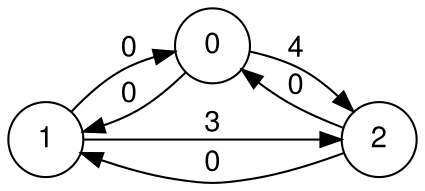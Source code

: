digraph finite_state_machine { 

  fontname="Helvetica,Arial,sans-serif" 

  node [fontname="Helvetica,Arial,sans-serif"] 

  edge [fontname="Helvetica,Arial,sans-serif"] 

  rankdir=LR 
;
  node [shape = circle]; 

 1 -> 0 [label = "0"]

 1 -> 2 [label = "3"]

 2 -> 0 [label = "0"]

 2 -> 1 [label = "0"]

 0 -> 1 [label = "0"]

 0 -> 2 [label = "4"]

}
